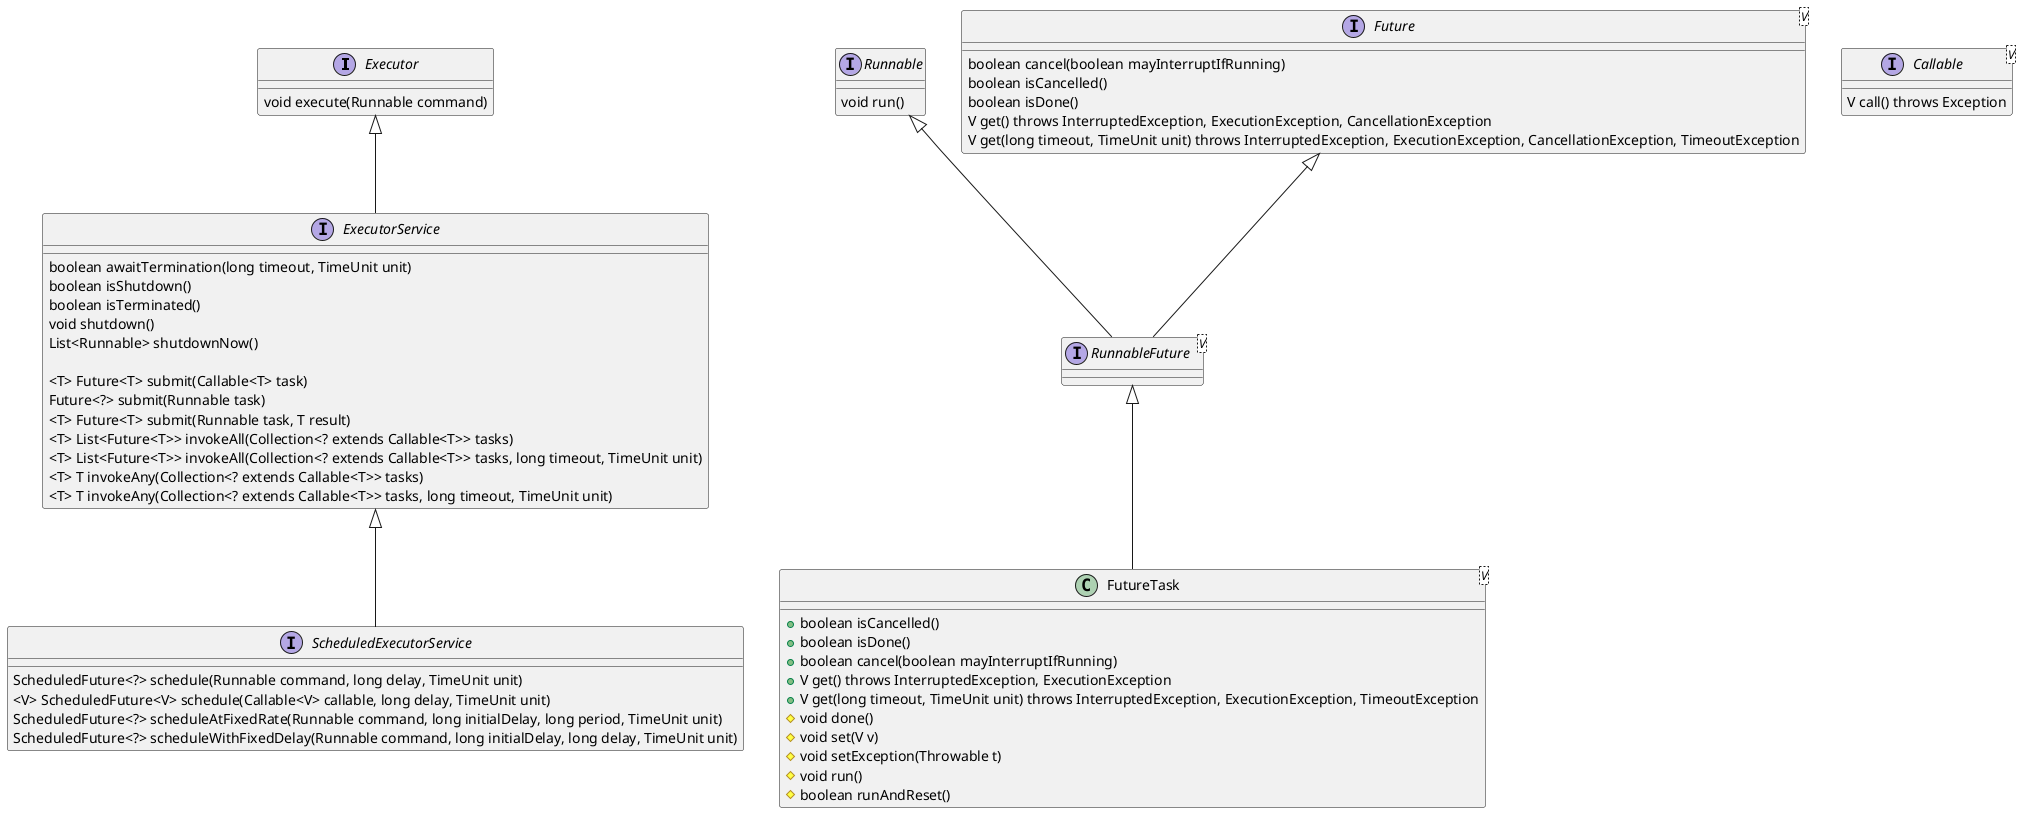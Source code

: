 @startuml
interface Executor {
    void execute(Runnable command)
}

interface ExecutorService {
    boolean awaitTermination(long timeout, TimeUnit unit)
    boolean isShutdown()
    boolean isTerminated()
    void shutdown()
    List<Runnable> shutdownNow()

    <T> Future<T> submit(Callable<T> task)
    Future<?> submit(Runnable task)
    <T> Future<T> submit(Runnable task, T result)
    <T> List<Future<T>> invokeAll(Collection<? extends Callable<T>> tasks)
    <T> List<Future<T>> invokeAll(Collection<? extends Callable<T>> tasks, long timeout, TimeUnit unit)
    <T> T invokeAny(Collection<? extends Callable<T>> tasks)
    <T> T invokeAny(Collection<? extends Callable<T>> tasks, long timeout, TimeUnit unit)
}

interface ScheduledExecutorService {
    ScheduledFuture<?> schedule(Runnable command, long delay, TimeUnit unit)
    <V> ScheduledFuture<V> schedule(Callable<V> callable, long delay, TimeUnit unit)
    ScheduledFuture<?> scheduleAtFixedRate(Runnable command, long initialDelay, long period, TimeUnit unit)
    ScheduledFuture<?> scheduleWithFixedDelay(Runnable command, long initialDelay, long delay, TimeUnit unit)
}

interface Runnable {
    void run()
}

interface Callable<V> {
    V call() throws Exception
}

interface Future<V> {
    boolean cancel(boolean mayInterruptIfRunning)
    boolean isCancelled()
    boolean isDone()
    V get() throws InterruptedException, ExecutionException, CancellationException
    V get(long timeout, TimeUnit unit) throws InterruptedException, ExecutionException, CancellationException, TimeoutException
}

interface RunnableFuture<V>

class FutureTask<V> {
    +boolean isCancelled()
    +boolean isDone()
    +boolean cancel(boolean mayInterruptIfRunning)
    +V get() throws InterruptedException, ExecutionException
    +V get(long timeout, TimeUnit unit) throws InterruptedException, ExecutionException, TimeoutException
    #void done()
    #void set(V v)
    #void setException(Throwable t)
    #void run()
    #boolean runAndReset()
}

Executor <|-- ExecutorService
ExecutorService <|-- ScheduledExecutorService
Future <|-- RunnableFuture
Runnable <|-- RunnableFuture
RunnableFuture <|-- FutureTask
@enduml